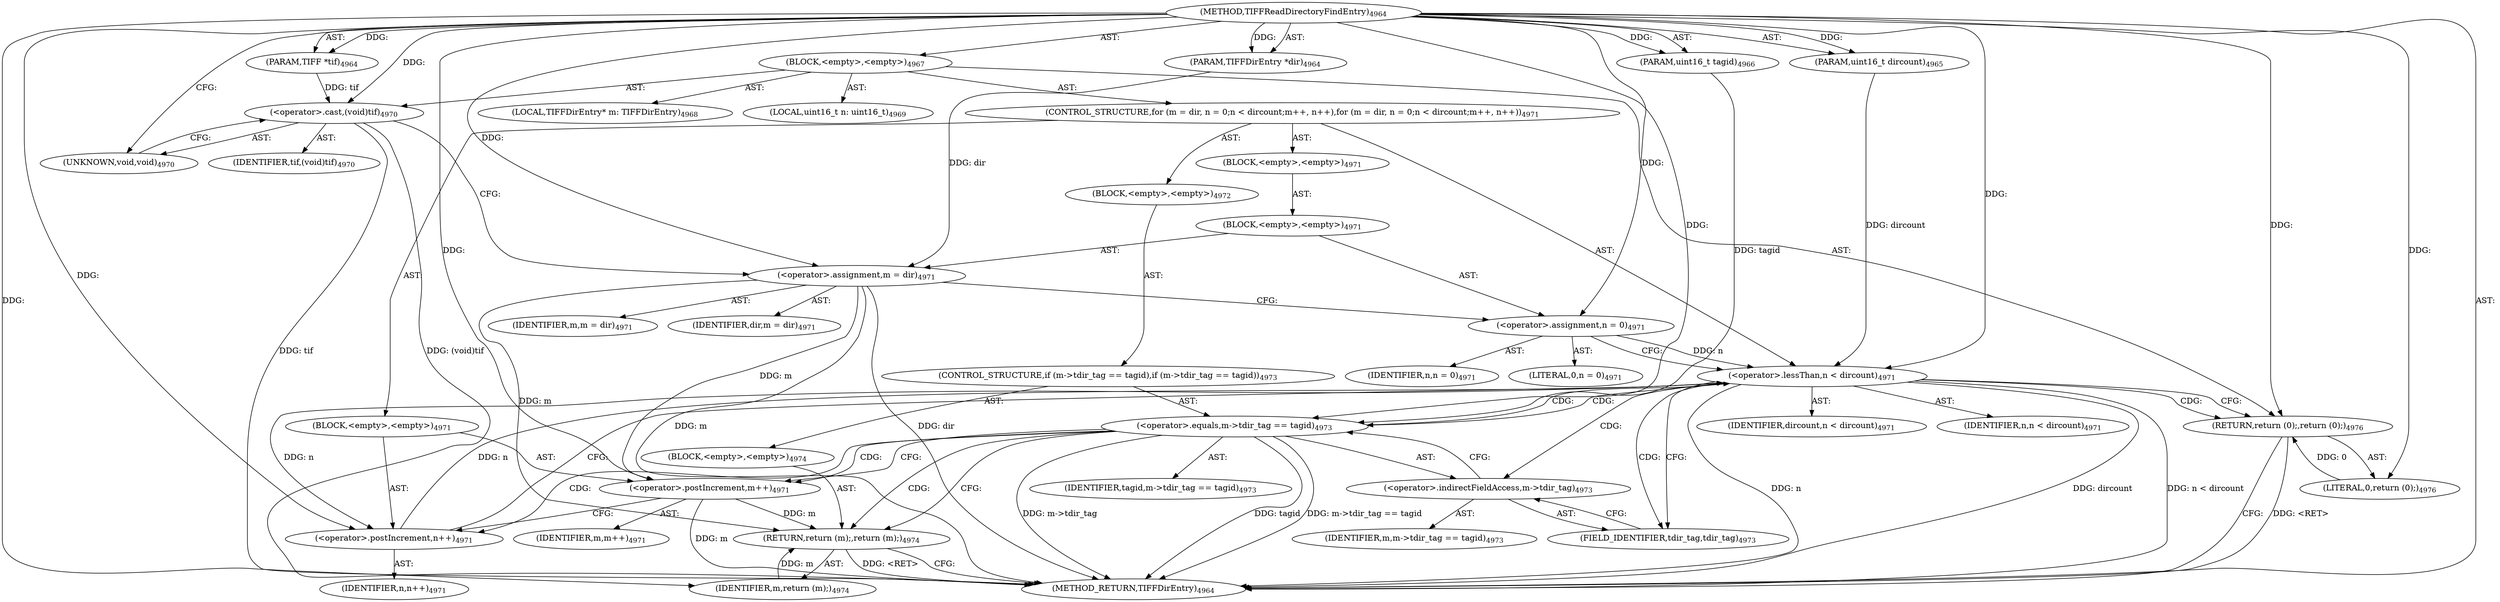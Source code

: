 digraph "TIFFReadDirectoryFindEntry" {  
"90651" [label = <(METHOD,TIFFReadDirectoryFindEntry)<SUB>4964</SUB>> ]
"90652" [label = <(PARAM,TIFF *tif)<SUB>4964</SUB>> ]
"90653" [label = <(PARAM,TIFFDirEntry *dir)<SUB>4964</SUB>> ]
"90654" [label = <(PARAM,uint16_t dircount)<SUB>4965</SUB>> ]
"90655" [label = <(PARAM,uint16_t tagid)<SUB>4966</SUB>> ]
"90656" [label = <(BLOCK,&lt;empty&gt;,&lt;empty&gt;)<SUB>4967</SUB>> ]
"90657" [label = <(LOCAL,TIFFDirEntry* m: TIFFDirEntry)<SUB>4968</SUB>> ]
"90658" [label = <(LOCAL,uint16_t n: uint16_t)<SUB>4969</SUB>> ]
"90659" [label = <(&lt;operator&gt;.cast,(void)tif)<SUB>4970</SUB>> ]
"90660" [label = <(UNKNOWN,void,void)<SUB>4970</SUB>> ]
"90661" [label = <(IDENTIFIER,tif,(void)tif)<SUB>4970</SUB>> ]
"90662" [label = <(CONTROL_STRUCTURE,for (m = dir, n = 0;n &lt; dircount;m++, n++),for (m = dir, n = 0;n &lt; dircount;m++, n++))<SUB>4971</SUB>> ]
"90663" [label = <(BLOCK,&lt;empty&gt;,&lt;empty&gt;)<SUB>4971</SUB>> ]
"90664" [label = <(BLOCK,&lt;empty&gt;,&lt;empty&gt;)<SUB>4971</SUB>> ]
"90665" [label = <(&lt;operator&gt;.assignment,m = dir)<SUB>4971</SUB>> ]
"90666" [label = <(IDENTIFIER,m,m = dir)<SUB>4971</SUB>> ]
"90667" [label = <(IDENTIFIER,dir,m = dir)<SUB>4971</SUB>> ]
"90668" [label = <(&lt;operator&gt;.assignment,n = 0)<SUB>4971</SUB>> ]
"90669" [label = <(IDENTIFIER,n,n = 0)<SUB>4971</SUB>> ]
"90670" [label = <(LITERAL,0,n = 0)<SUB>4971</SUB>> ]
"90671" [label = <(&lt;operator&gt;.lessThan,n &lt; dircount)<SUB>4971</SUB>> ]
"90672" [label = <(IDENTIFIER,n,n &lt; dircount)<SUB>4971</SUB>> ]
"90673" [label = <(IDENTIFIER,dircount,n &lt; dircount)<SUB>4971</SUB>> ]
"90674" [label = <(BLOCK,&lt;empty&gt;,&lt;empty&gt;)<SUB>4971</SUB>> ]
"90675" [label = <(&lt;operator&gt;.postIncrement,m++)<SUB>4971</SUB>> ]
"90676" [label = <(IDENTIFIER,m,m++)<SUB>4971</SUB>> ]
"90677" [label = <(&lt;operator&gt;.postIncrement,n++)<SUB>4971</SUB>> ]
"90678" [label = <(IDENTIFIER,n,n++)<SUB>4971</SUB>> ]
"90679" [label = <(BLOCK,&lt;empty&gt;,&lt;empty&gt;)<SUB>4972</SUB>> ]
"90680" [label = <(CONTROL_STRUCTURE,if (m-&gt;tdir_tag == tagid),if (m-&gt;tdir_tag == tagid))<SUB>4973</SUB>> ]
"90681" [label = <(&lt;operator&gt;.equals,m-&gt;tdir_tag == tagid)<SUB>4973</SUB>> ]
"90682" [label = <(&lt;operator&gt;.indirectFieldAccess,m-&gt;tdir_tag)<SUB>4973</SUB>> ]
"90683" [label = <(IDENTIFIER,m,m-&gt;tdir_tag == tagid)<SUB>4973</SUB>> ]
"90684" [label = <(FIELD_IDENTIFIER,tdir_tag,tdir_tag)<SUB>4973</SUB>> ]
"90685" [label = <(IDENTIFIER,tagid,m-&gt;tdir_tag == tagid)<SUB>4973</SUB>> ]
"90686" [label = <(BLOCK,&lt;empty&gt;,&lt;empty&gt;)<SUB>4974</SUB>> ]
"90687" [label = <(RETURN,return (m);,return (m);)<SUB>4974</SUB>> ]
"90688" [label = <(IDENTIFIER,m,return (m);)<SUB>4974</SUB>> ]
"90689" [label = <(RETURN,return (0);,return (0);)<SUB>4976</SUB>> ]
"90690" [label = <(LITERAL,0,return (0);)<SUB>4976</SUB>> ]
"90691" [label = <(METHOD_RETURN,TIFFDirEntry)<SUB>4964</SUB>> ]
  "90651" -> "90652"  [ label = "AST: "] 
  "90651" -> "90653"  [ label = "AST: "] 
  "90651" -> "90654"  [ label = "AST: "] 
  "90651" -> "90655"  [ label = "AST: "] 
  "90651" -> "90656"  [ label = "AST: "] 
  "90651" -> "90691"  [ label = "AST: "] 
  "90656" -> "90657"  [ label = "AST: "] 
  "90656" -> "90658"  [ label = "AST: "] 
  "90656" -> "90659"  [ label = "AST: "] 
  "90656" -> "90662"  [ label = "AST: "] 
  "90656" -> "90689"  [ label = "AST: "] 
  "90659" -> "90660"  [ label = "AST: "] 
  "90659" -> "90661"  [ label = "AST: "] 
  "90662" -> "90663"  [ label = "AST: "] 
  "90662" -> "90671"  [ label = "AST: "] 
  "90662" -> "90674"  [ label = "AST: "] 
  "90662" -> "90679"  [ label = "AST: "] 
  "90663" -> "90664"  [ label = "AST: "] 
  "90664" -> "90665"  [ label = "AST: "] 
  "90664" -> "90668"  [ label = "AST: "] 
  "90665" -> "90666"  [ label = "AST: "] 
  "90665" -> "90667"  [ label = "AST: "] 
  "90668" -> "90669"  [ label = "AST: "] 
  "90668" -> "90670"  [ label = "AST: "] 
  "90671" -> "90672"  [ label = "AST: "] 
  "90671" -> "90673"  [ label = "AST: "] 
  "90674" -> "90675"  [ label = "AST: "] 
  "90674" -> "90677"  [ label = "AST: "] 
  "90675" -> "90676"  [ label = "AST: "] 
  "90677" -> "90678"  [ label = "AST: "] 
  "90679" -> "90680"  [ label = "AST: "] 
  "90680" -> "90681"  [ label = "AST: "] 
  "90680" -> "90686"  [ label = "AST: "] 
  "90681" -> "90682"  [ label = "AST: "] 
  "90681" -> "90685"  [ label = "AST: "] 
  "90682" -> "90683"  [ label = "AST: "] 
  "90682" -> "90684"  [ label = "AST: "] 
  "90686" -> "90687"  [ label = "AST: "] 
  "90687" -> "90688"  [ label = "AST: "] 
  "90689" -> "90690"  [ label = "AST: "] 
  "90659" -> "90665"  [ label = "CFG: "] 
  "90689" -> "90691"  [ label = "CFG: "] 
  "90660" -> "90659"  [ label = "CFG: "] 
  "90671" -> "90684"  [ label = "CFG: "] 
  "90671" -> "90689"  [ label = "CFG: "] 
  "90675" -> "90677"  [ label = "CFG: "] 
  "90677" -> "90671"  [ label = "CFG: "] 
  "90665" -> "90668"  [ label = "CFG: "] 
  "90668" -> "90671"  [ label = "CFG: "] 
  "90681" -> "90687"  [ label = "CFG: "] 
  "90681" -> "90675"  [ label = "CFG: "] 
  "90682" -> "90681"  [ label = "CFG: "] 
  "90687" -> "90691"  [ label = "CFG: "] 
  "90684" -> "90682"  [ label = "CFG: "] 
  "90651" -> "90660"  [ label = "CFG: "] 
  "90687" -> "90691"  [ label = "DDG: &lt;RET&gt;"] 
  "90689" -> "90691"  [ label = "DDG: &lt;RET&gt;"] 
  "90659" -> "90691"  [ label = "DDG: tif"] 
  "90659" -> "90691"  [ label = "DDG: (void)tif"] 
  "90665" -> "90691"  [ label = "DDG: m"] 
  "90665" -> "90691"  [ label = "DDG: dir"] 
  "90671" -> "90691"  [ label = "DDG: n"] 
  "90671" -> "90691"  [ label = "DDG: dircount"] 
  "90671" -> "90691"  [ label = "DDG: n &lt; dircount"] 
  "90681" -> "90691"  [ label = "DDG: m-&gt;tdir_tag"] 
  "90681" -> "90691"  [ label = "DDG: tagid"] 
  "90681" -> "90691"  [ label = "DDG: m-&gt;tdir_tag == tagid"] 
  "90675" -> "90691"  [ label = "DDG: m"] 
  "90651" -> "90652"  [ label = "DDG: "] 
  "90651" -> "90653"  [ label = "DDG: "] 
  "90651" -> "90654"  [ label = "DDG: "] 
  "90651" -> "90655"  [ label = "DDG: "] 
  "90652" -> "90659"  [ label = "DDG: tif"] 
  "90651" -> "90659"  [ label = "DDG: "] 
  "90690" -> "90689"  [ label = "DDG: 0"] 
  "90651" -> "90689"  [ label = "DDG: "] 
  "90651" -> "90690"  [ label = "DDG: "] 
  "90668" -> "90671"  [ label = "DDG: n"] 
  "90677" -> "90671"  [ label = "DDG: n"] 
  "90651" -> "90671"  [ label = "DDG: "] 
  "90654" -> "90671"  [ label = "DDG: dircount"] 
  "90653" -> "90665"  [ label = "DDG: dir"] 
  "90651" -> "90665"  [ label = "DDG: "] 
  "90651" -> "90668"  [ label = "DDG: "] 
  "90665" -> "90675"  [ label = "DDG: m"] 
  "90651" -> "90675"  [ label = "DDG: "] 
  "90671" -> "90677"  [ label = "DDG: n"] 
  "90651" -> "90677"  [ label = "DDG: "] 
  "90655" -> "90681"  [ label = "DDG: tagid"] 
  "90651" -> "90681"  [ label = "DDG: "] 
  "90688" -> "90687"  [ label = "DDG: m"] 
  "90665" -> "90687"  [ label = "DDG: m"] 
  "90675" -> "90687"  [ label = "DDG: m"] 
  "90651" -> "90688"  [ label = "DDG: "] 
  "90671" -> "90684"  [ label = "CDG: "] 
  "90671" -> "90689"  [ label = "CDG: "] 
  "90671" -> "90682"  [ label = "CDG: "] 
  "90671" -> "90681"  [ label = "CDG: "] 
  "90681" -> "90687"  [ label = "CDG: "] 
  "90681" -> "90671"  [ label = "CDG: "] 
  "90681" -> "90677"  [ label = "CDG: "] 
  "90681" -> "90675"  [ label = "CDG: "] 
}
